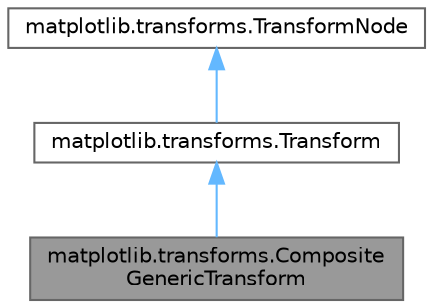 digraph "matplotlib.transforms.CompositeGenericTransform"
{
 // LATEX_PDF_SIZE
  bgcolor="transparent";
  edge [fontname=Helvetica,fontsize=10,labelfontname=Helvetica,labelfontsize=10];
  node [fontname=Helvetica,fontsize=10,shape=box,height=0.2,width=0.4];
  Node1 [id="Node000001",label="matplotlib.transforms.Composite\lGenericTransform",height=0.2,width=0.4,color="gray40", fillcolor="grey60", style="filled", fontcolor="black",tooltip=" "];
  Node2 -> Node1 [id="edge1_Node000001_Node000002",dir="back",color="steelblue1",style="solid",tooltip=" "];
  Node2 [id="Node000002",label="matplotlib.transforms.Transform",height=0.2,width=0.4,color="gray40", fillcolor="white", style="filled",URL="$db/df6/classmatplotlib_1_1transforms_1_1Transform.html",tooltip=" "];
  Node3 -> Node2 [id="edge2_Node000002_Node000003",dir="back",color="steelblue1",style="solid",tooltip=" "];
  Node3 [id="Node000003",label="matplotlib.transforms.TransformNode",height=0.2,width=0.4,color="gray40", fillcolor="white", style="filled",URL="$d0/da9/classmatplotlib_1_1transforms_1_1TransformNode.html",tooltip=" "];
}
